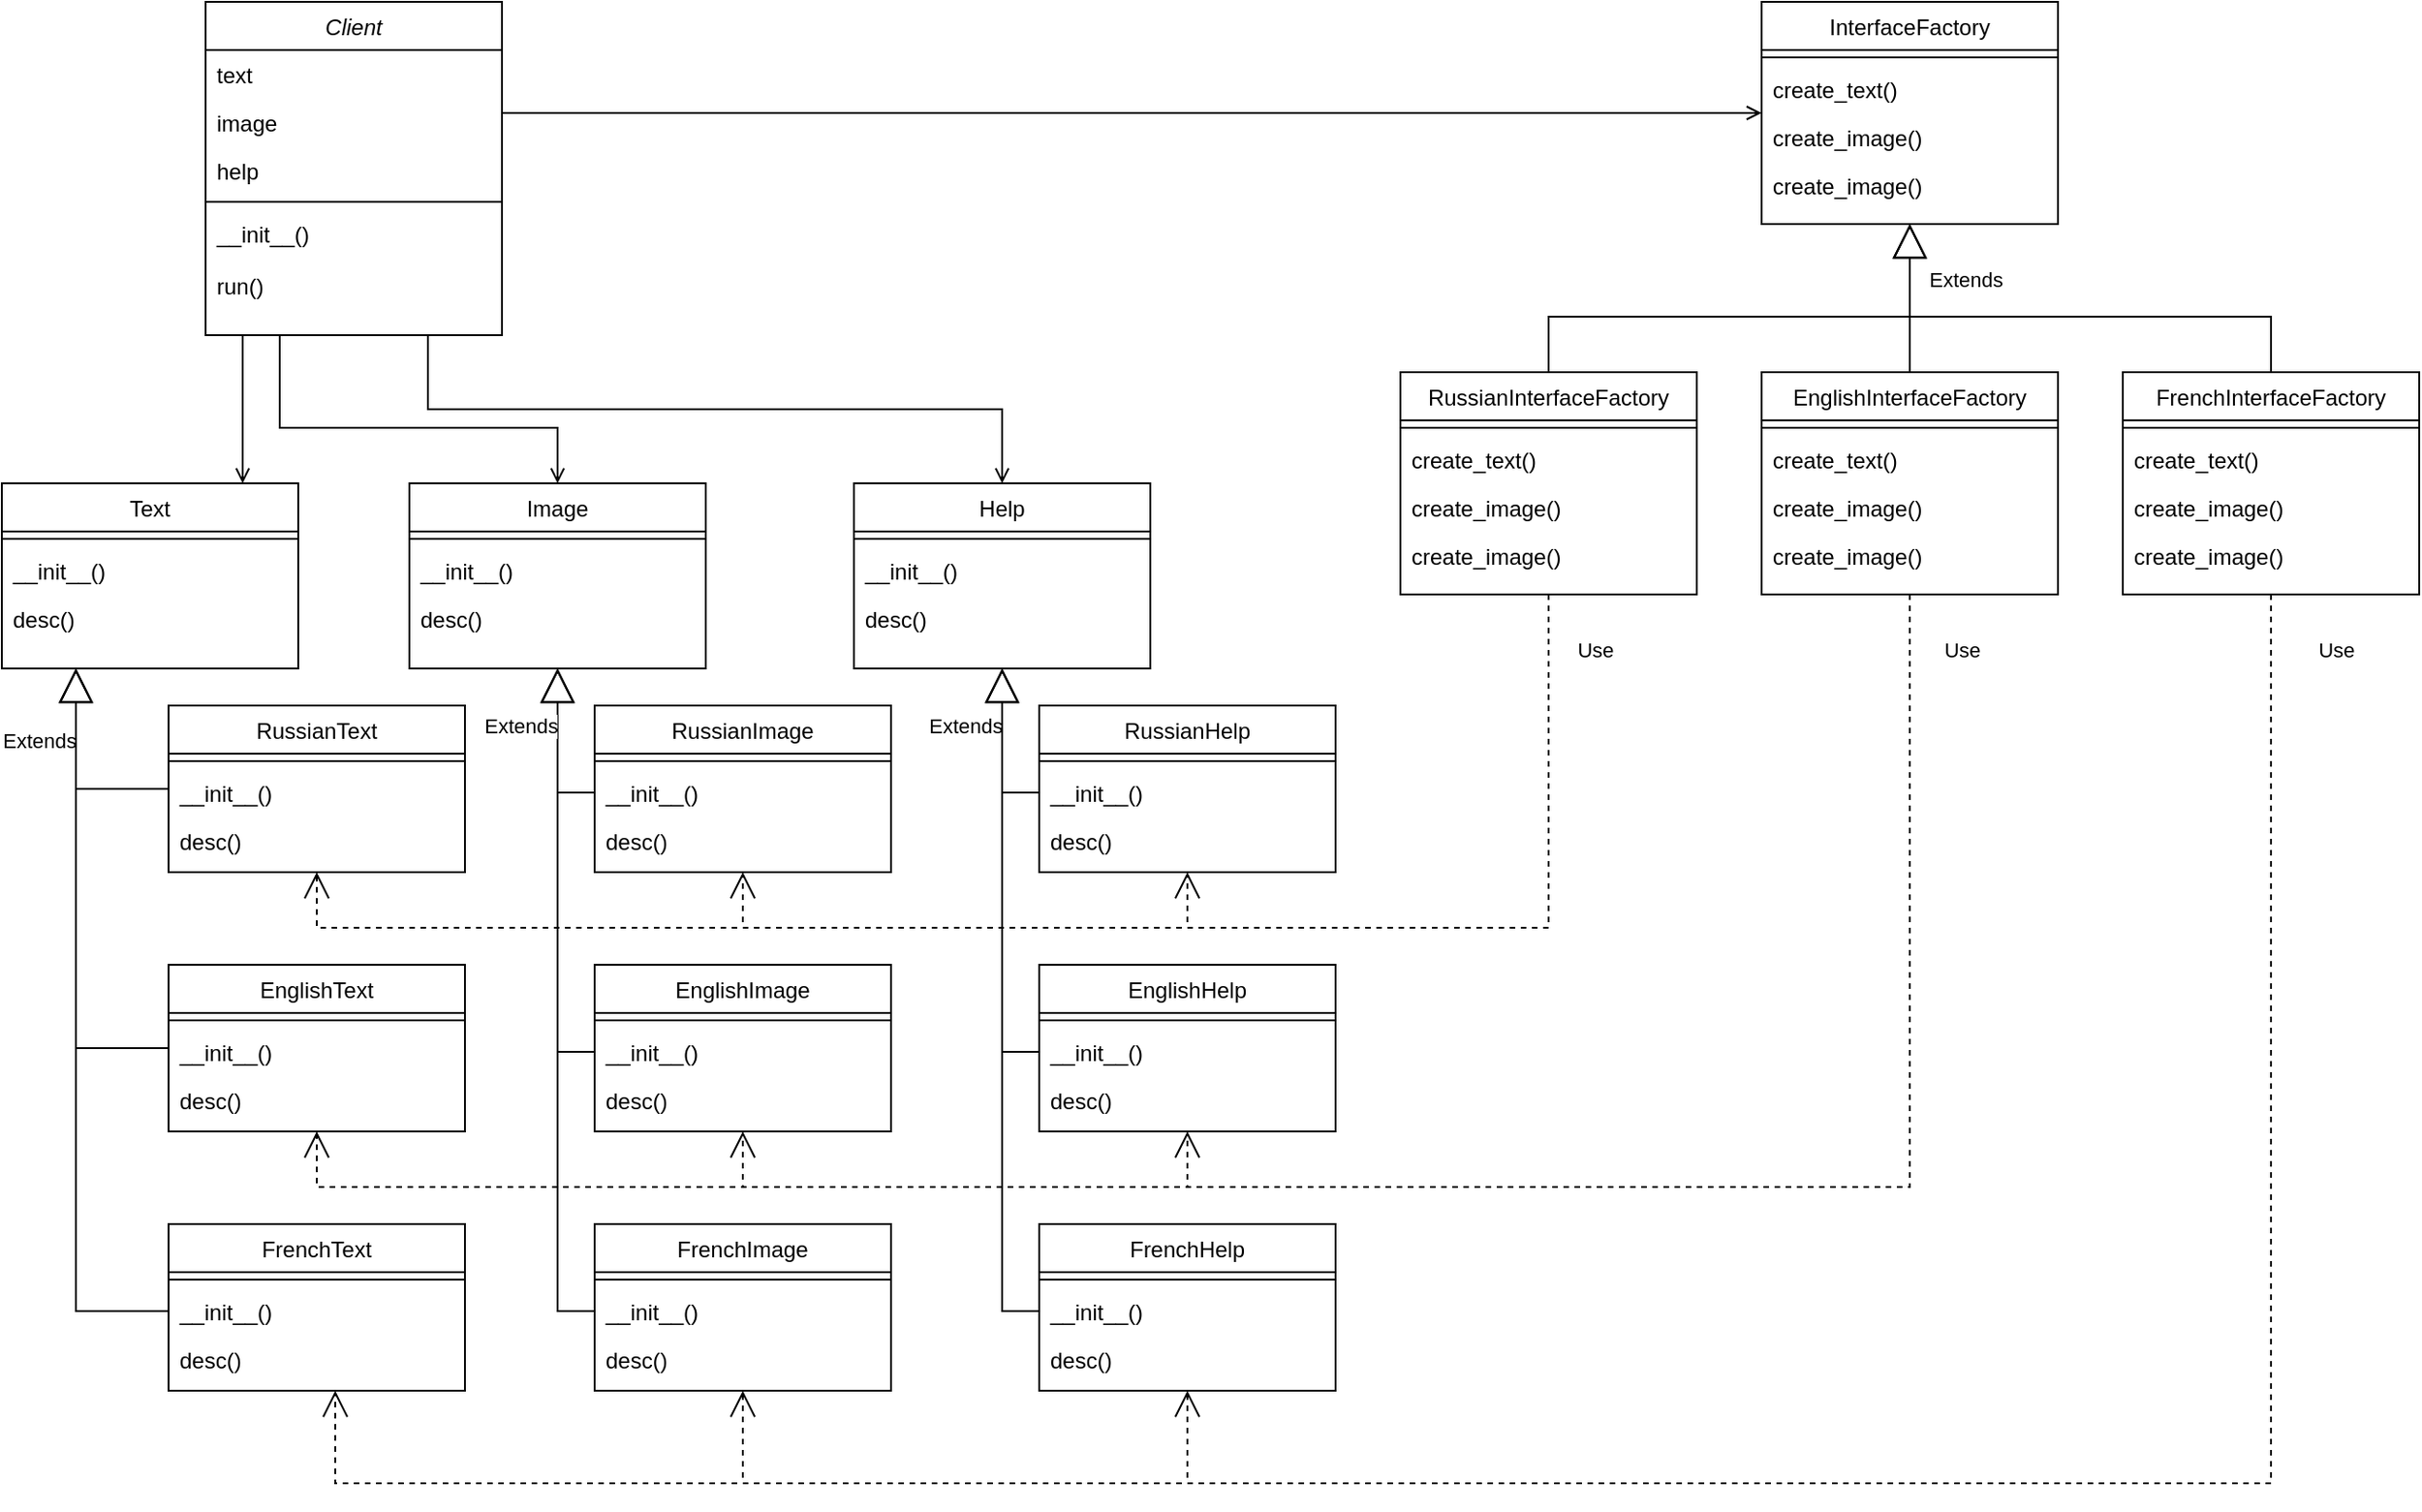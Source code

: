 <mxfile version="21.7.4" type="device">
  <diagram id="C5RBs43oDa-KdzZeNtuy" name="Page-1">
    <mxGraphModel dx="2796" dy="892" grid="1" gridSize="10" guides="1" tooltips="1" connect="1" arrows="1" fold="1" page="1" pageScale="1" pageWidth="827" pageHeight="1169" math="0" shadow="0">
      <root>
        <mxCell id="WIyWlLk6GJQsqaUBKTNV-0" />
        <mxCell id="WIyWlLk6GJQsqaUBKTNV-1" parent="WIyWlLk6GJQsqaUBKTNV-0" />
        <mxCell id="zkfFHV4jXpPFQw0GAbJ--0" value="Client" style="swimlane;fontStyle=2;align=center;verticalAlign=top;childLayout=stackLayout;horizontal=1;startSize=26;horizontalStack=0;resizeParent=1;resizeLast=0;collapsible=1;marginBottom=0;rounded=0;shadow=0;strokeWidth=1;" parent="WIyWlLk6GJQsqaUBKTNV-1" vertex="1">
          <mxGeometry x="10" y="10" width="160" height="180" as="geometry">
            <mxRectangle x="230" y="140" width="160" height="26" as="alternateBounds" />
          </mxGeometry>
        </mxCell>
        <mxCell id="zkfFHV4jXpPFQw0GAbJ--1" value="text" style="text;align=left;verticalAlign=top;spacingLeft=4;spacingRight=4;overflow=hidden;rotatable=0;points=[[0,0.5],[1,0.5]];portConstraint=eastwest;" parent="zkfFHV4jXpPFQw0GAbJ--0" vertex="1">
          <mxGeometry y="26" width="160" height="26" as="geometry" />
        </mxCell>
        <mxCell id="zkfFHV4jXpPFQw0GAbJ--2" value="image" style="text;align=left;verticalAlign=top;spacingLeft=4;spacingRight=4;overflow=hidden;rotatable=0;points=[[0,0.5],[1,0.5]];portConstraint=eastwest;rounded=0;shadow=0;html=0;" parent="zkfFHV4jXpPFQw0GAbJ--0" vertex="1">
          <mxGeometry y="52" width="160" height="26" as="geometry" />
        </mxCell>
        <mxCell id="zkfFHV4jXpPFQw0GAbJ--3" value="help" style="text;align=left;verticalAlign=top;spacingLeft=4;spacingRight=4;overflow=hidden;rotatable=0;points=[[0,0.5],[1,0.5]];portConstraint=eastwest;rounded=0;shadow=0;html=0;" parent="zkfFHV4jXpPFQw0GAbJ--0" vertex="1">
          <mxGeometry y="78" width="160" height="26" as="geometry" />
        </mxCell>
        <mxCell id="zkfFHV4jXpPFQw0GAbJ--4" value="" style="line;html=1;strokeWidth=1;align=left;verticalAlign=middle;spacingTop=-1;spacingLeft=3;spacingRight=3;rotatable=0;labelPosition=right;points=[];portConstraint=eastwest;" parent="zkfFHV4jXpPFQw0GAbJ--0" vertex="1">
          <mxGeometry y="104" width="160" height="8" as="geometry" />
        </mxCell>
        <mxCell id="zkfFHV4jXpPFQw0GAbJ--5" value="__init__()" style="text;align=left;verticalAlign=top;spacingLeft=4;spacingRight=4;overflow=hidden;rotatable=0;points=[[0,0.5],[1,0.5]];portConstraint=eastwest;" parent="zkfFHV4jXpPFQw0GAbJ--0" vertex="1">
          <mxGeometry y="112" width="160" height="28" as="geometry" />
        </mxCell>
        <mxCell id="ZSttweOzec_mwCW9A6L9-3" value="run()" style="text;align=left;verticalAlign=top;spacingLeft=4;spacingRight=4;overflow=hidden;rotatable=0;points=[[0,0.5],[1,0.5]];portConstraint=eastwest;" vertex="1" parent="zkfFHV4jXpPFQw0GAbJ--0">
          <mxGeometry y="140" width="160" height="28" as="geometry" />
        </mxCell>
        <mxCell id="zkfFHV4jXpPFQw0GAbJ--6" value="Text" style="swimlane;fontStyle=0;align=center;verticalAlign=top;childLayout=stackLayout;horizontal=1;startSize=26;horizontalStack=0;resizeParent=1;resizeLast=0;collapsible=1;marginBottom=0;rounded=0;shadow=0;strokeWidth=1;" parent="WIyWlLk6GJQsqaUBKTNV-1" vertex="1">
          <mxGeometry x="-100" y="270" width="160" height="100" as="geometry">
            <mxRectangle x="130" y="380" width="160" height="26" as="alternateBounds" />
          </mxGeometry>
        </mxCell>
        <mxCell id="zkfFHV4jXpPFQw0GAbJ--9" value="" style="line;html=1;strokeWidth=1;align=left;verticalAlign=middle;spacingTop=-1;spacingLeft=3;spacingRight=3;rotatable=0;labelPosition=right;points=[];portConstraint=eastwest;" parent="zkfFHV4jXpPFQw0GAbJ--6" vertex="1">
          <mxGeometry y="26" width="160" height="8" as="geometry" />
        </mxCell>
        <mxCell id="zkfFHV4jXpPFQw0GAbJ--11" value="__init__()" style="text;align=left;verticalAlign=top;spacingLeft=4;spacingRight=4;overflow=hidden;rotatable=0;points=[[0,0.5],[1,0.5]];portConstraint=eastwest;" parent="zkfFHV4jXpPFQw0GAbJ--6" vertex="1">
          <mxGeometry y="34" width="160" height="26" as="geometry" />
        </mxCell>
        <mxCell id="ZSttweOzec_mwCW9A6L9-26" value="desc()" style="text;align=left;verticalAlign=top;spacingLeft=4;spacingRight=4;overflow=hidden;rotatable=0;points=[[0,0.5],[1,0.5]];portConstraint=eastwest;" vertex="1" parent="zkfFHV4jXpPFQw0GAbJ--6">
          <mxGeometry y="60" width="160" height="26" as="geometry" />
        </mxCell>
        <mxCell id="zkfFHV4jXpPFQw0GAbJ--17" value="InterfaceFactory" style="swimlane;fontStyle=0;align=center;verticalAlign=top;childLayout=stackLayout;horizontal=1;startSize=26;horizontalStack=0;resizeParent=1;resizeLast=0;collapsible=1;marginBottom=0;rounded=0;shadow=0;strokeWidth=1;" parent="WIyWlLk6GJQsqaUBKTNV-1" vertex="1">
          <mxGeometry x="850" y="10" width="160" height="120" as="geometry">
            <mxRectangle x="550" y="140" width="160" height="26" as="alternateBounds" />
          </mxGeometry>
        </mxCell>
        <mxCell id="zkfFHV4jXpPFQw0GAbJ--23" value="" style="line;html=1;strokeWidth=1;align=left;verticalAlign=middle;spacingTop=-1;spacingLeft=3;spacingRight=3;rotatable=0;labelPosition=right;points=[];portConstraint=eastwest;" parent="zkfFHV4jXpPFQw0GAbJ--17" vertex="1">
          <mxGeometry y="26" width="160" height="8" as="geometry" />
        </mxCell>
        <mxCell id="zkfFHV4jXpPFQw0GAbJ--24" value="create_text()" style="text;align=left;verticalAlign=top;spacingLeft=4;spacingRight=4;overflow=hidden;rotatable=0;points=[[0,0.5],[1,0.5]];portConstraint=eastwest;" parent="zkfFHV4jXpPFQw0GAbJ--17" vertex="1">
          <mxGeometry y="34" width="160" height="26" as="geometry" />
        </mxCell>
        <mxCell id="zkfFHV4jXpPFQw0GAbJ--25" value="create_image()" style="text;align=left;verticalAlign=top;spacingLeft=4;spacingRight=4;overflow=hidden;rotatable=0;points=[[0,0.5],[1,0.5]];portConstraint=eastwest;" parent="zkfFHV4jXpPFQw0GAbJ--17" vertex="1">
          <mxGeometry y="60" width="160" height="26" as="geometry" />
        </mxCell>
        <mxCell id="ZSttweOzec_mwCW9A6L9-4" value="create_image()" style="text;align=left;verticalAlign=top;spacingLeft=4;spacingRight=4;overflow=hidden;rotatable=0;points=[[0,0.5],[1,0.5]];portConstraint=eastwest;" vertex="1" parent="zkfFHV4jXpPFQw0GAbJ--17">
          <mxGeometry y="86" width="160" height="26" as="geometry" />
        </mxCell>
        <mxCell id="zkfFHV4jXpPFQw0GAbJ--26" value="" style="endArrow=open;shadow=0;strokeWidth=1;rounded=0;endFill=1;edgeStyle=elbowEdgeStyle;elbow=vertical;" parent="WIyWlLk6GJQsqaUBKTNV-1" source="zkfFHV4jXpPFQw0GAbJ--0" target="zkfFHV4jXpPFQw0GAbJ--17" edge="1">
          <mxGeometry x="0.5" y="41" relative="1" as="geometry">
            <mxPoint x="380" y="192" as="sourcePoint" />
            <mxPoint x="540" y="192" as="targetPoint" />
            <mxPoint x="-40" y="32" as="offset" />
          </mxGeometry>
        </mxCell>
        <mxCell id="ZSttweOzec_mwCW9A6L9-5" value="RussianInterfaceFactory" style="swimlane;fontStyle=0;align=center;verticalAlign=top;childLayout=stackLayout;horizontal=1;startSize=26;horizontalStack=0;resizeParent=1;resizeLast=0;collapsible=1;marginBottom=0;rounded=0;shadow=0;strokeWidth=1;" vertex="1" parent="WIyWlLk6GJQsqaUBKTNV-1">
          <mxGeometry x="655" y="210" width="160" height="120" as="geometry">
            <mxRectangle x="550" y="140" width="160" height="26" as="alternateBounds" />
          </mxGeometry>
        </mxCell>
        <mxCell id="ZSttweOzec_mwCW9A6L9-6" value="" style="line;html=1;strokeWidth=1;align=left;verticalAlign=middle;spacingTop=-1;spacingLeft=3;spacingRight=3;rotatable=0;labelPosition=right;points=[];portConstraint=eastwest;" vertex="1" parent="ZSttweOzec_mwCW9A6L9-5">
          <mxGeometry y="26" width="160" height="8" as="geometry" />
        </mxCell>
        <mxCell id="ZSttweOzec_mwCW9A6L9-7" value="create_text()" style="text;align=left;verticalAlign=top;spacingLeft=4;spacingRight=4;overflow=hidden;rotatable=0;points=[[0,0.5],[1,0.5]];portConstraint=eastwest;" vertex="1" parent="ZSttweOzec_mwCW9A6L9-5">
          <mxGeometry y="34" width="160" height="26" as="geometry" />
        </mxCell>
        <mxCell id="ZSttweOzec_mwCW9A6L9-8" value="create_image()" style="text;align=left;verticalAlign=top;spacingLeft=4;spacingRight=4;overflow=hidden;rotatable=0;points=[[0,0.5],[1,0.5]];portConstraint=eastwest;" vertex="1" parent="ZSttweOzec_mwCW9A6L9-5">
          <mxGeometry y="60" width="160" height="26" as="geometry" />
        </mxCell>
        <mxCell id="ZSttweOzec_mwCW9A6L9-9" value="create_image()" style="text;align=left;verticalAlign=top;spacingLeft=4;spacingRight=4;overflow=hidden;rotatable=0;points=[[0,0.5],[1,0.5]];portConstraint=eastwest;" vertex="1" parent="ZSttweOzec_mwCW9A6L9-5">
          <mxGeometry y="86" width="160" height="26" as="geometry" />
        </mxCell>
        <mxCell id="ZSttweOzec_mwCW9A6L9-10" value="EnglishInterfaceFactory" style="swimlane;fontStyle=0;align=center;verticalAlign=top;childLayout=stackLayout;horizontal=1;startSize=26;horizontalStack=0;resizeParent=1;resizeLast=0;collapsible=1;marginBottom=0;rounded=0;shadow=0;strokeWidth=1;" vertex="1" parent="WIyWlLk6GJQsqaUBKTNV-1">
          <mxGeometry x="850" y="210" width="160" height="120" as="geometry">
            <mxRectangle x="550" y="140" width="160" height="26" as="alternateBounds" />
          </mxGeometry>
        </mxCell>
        <mxCell id="ZSttweOzec_mwCW9A6L9-11" value="" style="line;html=1;strokeWidth=1;align=left;verticalAlign=middle;spacingTop=-1;spacingLeft=3;spacingRight=3;rotatable=0;labelPosition=right;points=[];portConstraint=eastwest;" vertex="1" parent="ZSttweOzec_mwCW9A6L9-10">
          <mxGeometry y="26" width="160" height="8" as="geometry" />
        </mxCell>
        <mxCell id="ZSttweOzec_mwCW9A6L9-12" value="create_text()" style="text;align=left;verticalAlign=top;spacingLeft=4;spacingRight=4;overflow=hidden;rotatable=0;points=[[0,0.5],[1,0.5]];portConstraint=eastwest;" vertex="1" parent="ZSttweOzec_mwCW9A6L9-10">
          <mxGeometry y="34" width="160" height="26" as="geometry" />
        </mxCell>
        <mxCell id="ZSttweOzec_mwCW9A6L9-13" value="create_image()" style="text;align=left;verticalAlign=top;spacingLeft=4;spacingRight=4;overflow=hidden;rotatable=0;points=[[0,0.5],[1,0.5]];portConstraint=eastwest;" vertex="1" parent="ZSttweOzec_mwCW9A6L9-10">
          <mxGeometry y="60" width="160" height="26" as="geometry" />
        </mxCell>
        <mxCell id="ZSttweOzec_mwCW9A6L9-14" value="create_image()" style="text;align=left;verticalAlign=top;spacingLeft=4;spacingRight=4;overflow=hidden;rotatable=0;points=[[0,0.5],[1,0.5]];portConstraint=eastwest;" vertex="1" parent="ZSttweOzec_mwCW9A6L9-10">
          <mxGeometry y="86" width="160" height="26" as="geometry" />
        </mxCell>
        <mxCell id="ZSttweOzec_mwCW9A6L9-15" value="FrenchInterfaceFactory" style="swimlane;fontStyle=0;align=center;verticalAlign=top;childLayout=stackLayout;horizontal=1;startSize=26;horizontalStack=0;resizeParent=1;resizeLast=0;collapsible=1;marginBottom=0;rounded=0;shadow=0;strokeWidth=1;" vertex="1" parent="WIyWlLk6GJQsqaUBKTNV-1">
          <mxGeometry x="1045" y="210" width="160" height="120" as="geometry">
            <mxRectangle x="550" y="140" width="160" height="26" as="alternateBounds" />
          </mxGeometry>
        </mxCell>
        <mxCell id="ZSttweOzec_mwCW9A6L9-16" value="" style="line;html=1;strokeWidth=1;align=left;verticalAlign=middle;spacingTop=-1;spacingLeft=3;spacingRight=3;rotatable=0;labelPosition=right;points=[];portConstraint=eastwest;" vertex="1" parent="ZSttweOzec_mwCW9A6L9-15">
          <mxGeometry y="26" width="160" height="8" as="geometry" />
        </mxCell>
        <mxCell id="ZSttweOzec_mwCW9A6L9-17" value="create_text()" style="text;align=left;verticalAlign=top;spacingLeft=4;spacingRight=4;overflow=hidden;rotatable=0;points=[[0,0.5],[1,0.5]];portConstraint=eastwest;" vertex="1" parent="ZSttweOzec_mwCW9A6L9-15">
          <mxGeometry y="34" width="160" height="26" as="geometry" />
        </mxCell>
        <mxCell id="ZSttweOzec_mwCW9A6L9-18" value="create_image()" style="text;align=left;verticalAlign=top;spacingLeft=4;spacingRight=4;overflow=hidden;rotatable=0;points=[[0,0.5],[1,0.5]];portConstraint=eastwest;" vertex="1" parent="ZSttweOzec_mwCW9A6L9-15">
          <mxGeometry y="60" width="160" height="26" as="geometry" />
        </mxCell>
        <mxCell id="ZSttweOzec_mwCW9A6L9-19" value="create_image()" style="text;align=left;verticalAlign=top;spacingLeft=4;spacingRight=4;overflow=hidden;rotatable=0;points=[[0,0.5],[1,0.5]];portConstraint=eastwest;" vertex="1" parent="ZSttweOzec_mwCW9A6L9-15">
          <mxGeometry y="86" width="160" height="26" as="geometry" />
        </mxCell>
        <mxCell id="ZSttweOzec_mwCW9A6L9-23" value="" style="endArrow=block;endSize=16;endFill=0;html=1;rounded=0;entryX=0.5;entryY=1;entryDx=0;entryDy=0;exitX=0.5;exitY=0;exitDx=0;exitDy=0;" edge="1" parent="WIyWlLk6GJQsqaUBKTNV-1" source="ZSttweOzec_mwCW9A6L9-5" target="zkfFHV4jXpPFQw0GAbJ--17">
          <mxGeometry width="160" relative="1" as="geometry">
            <mxPoint x="350" y="170" as="sourcePoint" />
            <mxPoint x="510" y="170" as="targetPoint" />
            <Array as="points">
              <mxPoint x="735" y="180" />
              <mxPoint x="930" y="180" />
            </Array>
          </mxGeometry>
        </mxCell>
        <mxCell id="ZSttweOzec_mwCW9A6L9-24" value="Extends" style="endArrow=block;endSize=16;endFill=0;html=1;rounded=0;exitX=0.5;exitY=0;exitDx=0;exitDy=0;entryX=0.5;entryY=1;entryDx=0;entryDy=0;" edge="1" parent="WIyWlLk6GJQsqaUBKTNV-1" source="ZSttweOzec_mwCW9A6L9-10" target="zkfFHV4jXpPFQw0GAbJ--17">
          <mxGeometry x="0.25" y="-30" width="160" relative="1" as="geometry">
            <mxPoint x="560" y="220" as="sourcePoint" />
            <mxPoint x="670" y="160" as="targetPoint" />
            <mxPoint as="offset" />
          </mxGeometry>
        </mxCell>
        <mxCell id="ZSttweOzec_mwCW9A6L9-25" value="" style="endArrow=block;endSize=16;endFill=0;html=1;rounded=0;exitX=0.5;exitY=0;exitDx=0;exitDy=0;entryX=0.5;entryY=1;entryDx=0;entryDy=0;" edge="1" parent="WIyWlLk6GJQsqaUBKTNV-1" source="ZSttweOzec_mwCW9A6L9-15" target="zkfFHV4jXpPFQw0GAbJ--17">
          <mxGeometry width="160" relative="1" as="geometry">
            <mxPoint x="570" y="230" as="sourcePoint" />
            <mxPoint x="700" y="130" as="targetPoint" />
            <Array as="points">
              <mxPoint x="1125" y="180" />
              <mxPoint x="930" y="180" />
            </Array>
          </mxGeometry>
        </mxCell>
        <mxCell id="ZSttweOzec_mwCW9A6L9-27" value="" style="endArrow=open;shadow=0;strokeWidth=1;rounded=0;endFill=1;edgeStyle=elbowEdgeStyle;elbow=vertical;" edge="1" parent="WIyWlLk6GJQsqaUBKTNV-1" target="zkfFHV4jXpPFQw0GAbJ--6">
          <mxGeometry x="0.5" y="41" relative="1" as="geometry">
            <mxPoint x="30" y="190" as="sourcePoint" />
            <mxPoint x="510" y="300.17" as="targetPoint" />
            <mxPoint x="-40" y="32" as="offset" />
            <Array as="points">
              <mxPoint x="30" y="320" />
            </Array>
          </mxGeometry>
        </mxCell>
        <mxCell id="ZSttweOzec_mwCW9A6L9-28" value="RussianText" style="swimlane;fontStyle=0;align=center;verticalAlign=top;childLayout=stackLayout;horizontal=1;startSize=26;horizontalStack=0;resizeParent=1;resizeLast=0;collapsible=1;marginBottom=0;rounded=0;shadow=0;strokeWidth=1;" vertex="1" parent="WIyWlLk6GJQsqaUBKTNV-1">
          <mxGeometry x="-10" y="390" width="160" height="90" as="geometry">
            <mxRectangle x="130" y="380" width="160" height="26" as="alternateBounds" />
          </mxGeometry>
        </mxCell>
        <mxCell id="ZSttweOzec_mwCW9A6L9-29" value="" style="line;html=1;strokeWidth=1;align=left;verticalAlign=middle;spacingTop=-1;spacingLeft=3;spacingRight=3;rotatable=0;labelPosition=right;points=[];portConstraint=eastwest;" vertex="1" parent="ZSttweOzec_mwCW9A6L9-28">
          <mxGeometry y="26" width="160" height="8" as="geometry" />
        </mxCell>
        <mxCell id="ZSttweOzec_mwCW9A6L9-30" value="__init__()" style="text;align=left;verticalAlign=top;spacingLeft=4;spacingRight=4;overflow=hidden;rotatable=0;points=[[0,0.5],[1,0.5]];portConstraint=eastwest;" vertex="1" parent="ZSttweOzec_mwCW9A6L9-28">
          <mxGeometry y="34" width="160" height="26" as="geometry" />
        </mxCell>
        <mxCell id="ZSttweOzec_mwCW9A6L9-31" value="desc()" style="text;align=left;verticalAlign=top;spacingLeft=4;spacingRight=4;overflow=hidden;rotatable=0;points=[[0,0.5],[1,0.5]];portConstraint=eastwest;" vertex="1" parent="ZSttweOzec_mwCW9A6L9-28">
          <mxGeometry y="60" width="160" height="26" as="geometry" />
        </mxCell>
        <mxCell id="ZSttweOzec_mwCW9A6L9-32" value="Extends" style="endArrow=block;endSize=16;endFill=0;html=1;rounded=0;entryX=0.25;entryY=1;entryDx=0;entryDy=0;" edge="1" parent="WIyWlLk6GJQsqaUBKTNV-1" source="ZSttweOzec_mwCW9A6L9-28" target="zkfFHV4jXpPFQw0GAbJ--6">
          <mxGeometry x="0.334" y="20" width="160" relative="1" as="geometry">
            <mxPoint x="40" y="430" as="sourcePoint" />
            <mxPoint x="-60" y="400" as="targetPoint" />
            <Array as="points">
              <mxPoint x="-60" y="435" />
            </Array>
            <mxPoint as="offset" />
          </mxGeometry>
        </mxCell>
        <mxCell id="ZSttweOzec_mwCW9A6L9-33" value="RussianImage" style="swimlane;fontStyle=0;align=center;verticalAlign=top;childLayout=stackLayout;horizontal=1;startSize=26;horizontalStack=0;resizeParent=1;resizeLast=0;collapsible=1;marginBottom=0;rounded=0;shadow=0;strokeWidth=1;" vertex="1" parent="WIyWlLk6GJQsqaUBKTNV-1">
          <mxGeometry x="220" y="390" width="160" height="90" as="geometry">
            <mxRectangle x="130" y="380" width="160" height="26" as="alternateBounds" />
          </mxGeometry>
        </mxCell>
        <mxCell id="ZSttweOzec_mwCW9A6L9-34" value="" style="line;html=1;strokeWidth=1;align=left;verticalAlign=middle;spacingTop=-1;spacingLeft=3;spacingRight=3;rotatable=0;labelPosition=right;points=[];portConstraint=eastwest;" vertex="1" parent="ZSttweOzec_mwCW9A6L9-33">
          <mxGeometry y="26" width="160" height="8" as="geometry" />
        </mxCell>
        <mxCell id="ZSttweOzec_mwCW9A6L9-35" value="__init__()" style="text;align=left;verticalAlign=top;spacingLeft=4;spacingRight=4;overflow=hidden;rotatable=0;points=[[0,0.5],[1,0.5]];portConstraint=eastwest;" vertex="1" parent="ZSttweOzec_mwCW9A6L9-33">
          <mxGeometry y="34" width="160" height="26" as="geometry" />
        </mxCell>
        <mxCell id="ZSttweOzec_mwCW9A6L9-36" value="desc()" style="text;align=left;verticalAlign=top;spacingLeft=4;spacingRight=4;overflow=hidden;rotatable=0;points=[[0,0.5],[1,0.5]];portConstraint=eastwest;" vertex="1" parent="ZSttweOzec_mwCW9A6L9-33">
          <mxGeometry y="60" width="160" height="26" as="geometry" />
        </mxCell>
        <mxCell id="ZSttweOzec_mwCW9A6L9-37" value="RussianHelp" style="swimlane;fontStyle=0;align=center;verticalAlign=top;childLayout=stackLayout;horizontal=1;startSize=26;horizontalStack=0;resizeParent=1;resizeLast=0;collapsible=1;marginBottom=0;rounded=0;shadow=0;strokeWidth=1;" vertex="1" parent="WIyWlLk6GJQsqaUBKTNV-1">
          <mxGeometry x="460" y="390" width="160" height="90" as="geometry">
            <mxRectangle x="130" y="380" width="160" height="26" as="alternateBounds" />
          </mxGeometry>
        </mxCell>
        <mxCell id="ZSttweOzec_mwCW9A6L9-38" value="" style="line;html=1;strokeWidth=1;align=left;verticalAlign=middle;spacingTop=-1;spacingLeft=3;spacingRight=3;rotatable=0;labelPosition=right;points=[];portConstraint=eastwest;" vertex="1" parent="ZSttweOzec_mwCW9A6L9-37">
          <mxGeometry y="26" width="160" height="8" as="geometry" />
        </mxCell>
        <mxCell id="ZSttweOzec_mwCW9A6L9-39" value="__init__()" style="text;align=left;verticalAlign=top;spacingLeft=4;spacingRight=4;overflow=hidden;rotatable=0;points=[[0,0.5],[1,0.5]];portConstraint=eastwest;" vertex="1" parent="ZSttweOzec_mwCW9A6L9-37">
          <mxGeometry y="34" width="160" height="26" as="geometry" />
        </mxCell>
        <mxCell id="ZSttweOzec_mwCW9A6L9-40" value="desc()" style="text;align=left;verticalAlign=top;spacingLeft=4;spacingRight=4;overflow=hidden;rotatable=0;points=[[0,0.5],[1,0.5]];portConstraint=eastwest;" vertex="1" parent="ZSttweOzec_mwCW9A6L9-37">
          <mxGeometry y="60" width="160" height="26" as="geometry" />
        </mxCell>
        <mxCell id="ZSttweOzec_mwCW9A6L9-41" value="Image" style="swimlane;fontStyle=0;align=center;verticalAlign=top;childLayout=stackLayout;horizontal=1;startSize=26;horizontalStack=0;resizeParent=1;resizeLast=0;collapsible=1;marginBottom=0;rounded=0;shadow=0;strokeWidth=1;" vertex="1" parent="WIyWlLk6GJQsqaUBKTNV-1">
          <mxGeometry x="120" y="270" width="160" height="100" as="geometry">
            <mxRectangle x="130" y="380" width="160" height="26" as="alternateBounds" />
          </mxGeometry>
        </mxCell>
        <mxCell id="ZSttweOzec_mwCW9A6L9-42" value="" style="line;html=1;strokeWidth=1;align=left;verticalAlign=middle;spacingTop=-1;spacingLeft=3;spacingRight=3;rotatable=0;labelPosition=right;points=[];portConstraint=eastwest;" vertex="1" parent="ZSttweOzec_mwCW9A6L9-41">
          <mxGeometry y="26" width="160" height="8" as="geometry" />
        </mxCell>
        <mxCell id="ZSttweOzec_mwCW9A6L9-43" value="__init__()" style="text;align=left;verticalAlign=top;spacingLeft=4;spacingRight=4;overflow=hidden;rotatable=0;points=[[0,0.5],[1,0.5]];portConstraint=eastwest;" vertex="1" parent="ZSttweOzec_mwCW9A6L9-41">
          <mxGeometry y="34" width="160" height="26" as="geometry" />
        </mxCell>
        <mxCell id="ZSttweOzec_mwCW9A6L9-44" value="desc()" style="text;align=left;verticalAlign=top;spacingLeft=4;spacingRight=4;overflow=hidden;rotatable=0;points=[[0,0.5],[1,0.5]];portConstraint=eastwest;" vertex="1" parent="ZSttweOzec_mwCW9A6L9-41">
          <mxGeometry y="60" width="160" height="26" as="geometry" />
        </mxCell>
        <mxCell id="ZSttweOzec_mwCW9A6L9-45" value="Help" style="swimlane;fontStyle=0;align=center;verticalAlign=top;childLayout=stackLayout;horizontal=1;startSize=26;horizontalStack=0;resizeParent=1;resizeLast=0;collapsible=1;marginBottom=0;rounded=0;shadow=0;strokeWidth=1;" vertex="1" parent="WIyWlLk6GJQsqaUBKTNV-1">
          <mxGeometry x="360" y="270" width="160" height="100" as="geometry">
            <mxRectangle x="130" y="380" width="160" height="26" as="alternateBounds" />
          </mxGeometry>
        </mxCell>
        <mxCell id="ZSttweOzec_mwCW9A6L9-46" value="" style="line;html=1;strokeWidth=1;align=left;verticalAlign=middle;spacingTop=-1;spacingLeft=3;spacingRight=3;rotatable=0;labelPosition=right;points=[];portConstraint=eastwest;" vertex="1" parent="ZSttweOzec_mwCW9A6L9-45">
          <mxGeometry y="26" width="160" height="8" as="geometry" />
        </mxCell>
        <mxCell id="ZSttweOzec_mwCW9A6L9-47" value="__init__()" style="text;align=left;verticalAlign=top;spacingLeft=4;spacingRight=4;overflow=hidden;rotatable=0;points=[[0,0.5],[1,0.5]];portConstraint=eastwest;" vertex="1" parent="ZSttweOzec_mwCW9A6L9-45">
          <mxGeometry y="34" width="160" height="26" as="geometry" />
        </mxCell>
        <mxCell id="ZSttweOzec_mwCW9A6L9-48" value="desc()" style="text;align=left;verticalAlign=top;spacingLeft=4;spacingRight=4;overflow=hidden;rotatable=0;points=[[0,0.5],[1,0.5]];portConstraint=eastwest;" vertex="1" parent="ZSttweOzec_mwCW9A6L9-45">
          <mxGeometry y="60" width="160" height="26" as="geometry" />
        </mxCell>
        <mxCell id="ZSttweOzec_mwCW9A6L9-49" value="EnglishText" style="swimlane;fontStyle=0;align=center;verticalAlign=top;childLayout=stackLayout;horizontal=1;startSize=26;horizontalStack=0;resizeParent=1;resizeLast=0;collapsible=1;marginBottom=0;rounded=0;shadow=0;strokeWidth=1;" vertex="1" parent="WIyWlLk6GJQsqaUBKTNV-1">
          <mxGeometry x="-10" y="530" width="160" height="90" as="geometry">
            <mxRectangle x="130" y="380" width="160" height="26" as="alternateBounds" />
          </mxGeometry>
        </mxCell>
        <mxCell id="ZSttweOzec_mwCW9A6L9-50" value="" style="line;html=1;strokeWidth=1;align=left;verticalAlign=middle;spacingTop=-1;spacingLeft=3;spacingRight=3;rotatable=0;labelPosition=right;points=[];portConstraint=eastwest;" vertex="1" parent="ZSttweOzec_mwCW9A6L9-49">
          <mxGeometry y="26" width="160" height="8" as="geometry" />
        </mxCell>
        <mxCell id="ZSttweOzec_mwCW9A6L9-51" value="__init__()" style="text;align=left;verticalAlign=top;spacingLeft=4;spacingRight=4;overflow=hidden;rotatable=0;points=[[0,0.5],[1,0.5]];portConstraint=eastwest;" vertex="1" parent="ZSttweOzec_mwCW9A6L9-49">
          <mxGeometry y="34" width="160" height="26" as="geometry" />
        </mxCell>
        <mxCell id="ZSttweOzec_mwCW9A6L9-52" value="desc()" style="text;align=left;verticalAlign=top;spacingLeft=4;spacingRight=4;overflow=hidden;rotatable=0;points=[[0,0.5],[1,0.5]];portConstraint=eastwest;" vertex="1" parent="ZSttweOzec_mwCW9A6L9-49">
          <mxGeometry y="60" width="160" height="26" as="geometry" />
        </mxCell>
        <mxCell id="ZSttweOzec_mwCW9A6L9-53" value="EnglishImage" style="swimlane;fontStyle=0;align=center;verticalAlign=top;childLayout=stackLayout;horizontal=1;startSize=26;horizontalStack=0;resizeParent=1;resizeLast=0;collapsible=1;marginBottom=0;rounded=0;shadow=0;strokeWidth=1;" vertex="1" parent="WIyWlLk6GJQsqaUBKTNV-1">
          <mxGeometry x="220" y="530" width="160" height="90" as="geometry">
            <mxRectangle x="130" y="380" width="160" height="26" as="alternateBounds" />
          </mxGeometry>
        </mxCell>
        <mxCell id="ZSttweOzec_mwCW9A6L9-54" value="" style="line;html=1;strokeWidth=1;align=left;verticalAlign=middle;spacingTop=-1;spacingLeft=3;spacingRight=3;rotatable=0;labelPosition=right;points=[];portConstraint=eastwest;" vertex="1" parent="ZSttweOzec_mwCW9A6L9-53">
          <mxGeometry y="26" width="160" height="8" as="geometry" />
        </mxCell>
        <mxCell id="ZSttweOzec_mwCW9A6L9-55" value="__init__()" style="text;align=left;verticalAlign=top;spacingLeft=4;spacingRight=4;overflow=hidden;rotatable=0;points=[[0,0.5],[1,0.5]];portConstraint=eastwest;" vertex="1" parent="ZSttweOzec_mwCW9A6L9-53">
          <mxGeometry y="34" width="160" height="26" as="geometry" />
        </mxCell>
        <mxCell id="ZSttweOzec_mwCW9A6L9-56" value="desc()" style="text;align=left;verticalAlign=top;spacingLeft=4;spacingRight=4;overflow=hidden;rotatable=0;points=[[0,0.5],[1,0.5]];portConstraint=eastwest;" vertex="1" parent="ZSttweOzec_mwCW9A6L9-53">
          <mxGeometry y="60" width="160" height="26" as="geometry" />
        </mxCell>
        <mxCell id="ZSttweOzec_mwCW9A6L9-57" value="EnglishHelp" style="swimlane;fontStyle=0;align=center;verticalAlign=top;childLayout=stackLayout;horizontal=1;startSize=26;horizontalStack=0;resizeParent=1;resizeLast=0;collapsible=1;marginBottom=0;rounded=0;shadow=0;strokeWidth=1;" vertex="1" parent="WIyWlLk6GJQsqaUBKTNV-1">
          <mxGeometry x="460" y="530" width="160" height="90" as="geometry">
            <mxRectangle x="130" y="380" width="160" height="26" as="alternateBounds" />
          </mxGeometry>
        </mxCell>
        <mxCell id="ZSttweOzec_mwCW9A6L9-58" value="" style="line;html=1;strokeWidth=1;align=left;verticalAlign=middle;spacingTop=-1;spacingLeft=3;spacingRight=3;rotatable=0;labelPosition=right;points=[];portConstraint=eastwest;" vertex="1" parent="ZSttweOzec_mwCW9A6L9-57">
          <mxGeometry y="26" width="160" height="8" as="geometry" />
        </mxCell>
        <mxCell id="ZSttweOzec_mwCW9A6L9-59" value="__init__()" style="text;align=left;verticalAlign=top;spacingLeft=4;spacingRight=4;overflow=hidden;rotatable=0;points=[[0,0.5],[1,0.5]];portConstraint=eastwest;" vertex="1" parent="ZSttweOzec_mwCW9A6L9-57">
          <mxGeometry y="34" width="160" height="26" as="geometry" />
        </mxCell>
        <mxCell id="ZSttweOzec_mwCW9A6L9-60" value="desc()" style="text;align=left;verticalAlign=top;spacingLeft=4;spacingRight=4;overflow=hidden;rotatable=0;points=[[0,0.5],[1,0.5]];portConstraint=eastwest;" vertex="1" parent="ZSttweOzec_mwCW9A6L9-57">
          <mxGeometry y="60" width="160" height="26" as="geometry" />
        </mxCell>
        <mxCell id="ZSttweOzec_mwCW9A6L9-61" value="FrenchText" style="swimlane;fontStyle=0;align=center;verticalAlign=top;childLayout=stackLayout;horizontal=1;startSize=26;horizontalStack=0;resizeParent=1;resizeLast=0;collapsible=1;marginBottom=0;rounded=0;shadow=0;strokeWidth=1;" vertex="1" parent="WIyWlLk6GJQsqaUBKTNV-1">
          <mxGeometry x="-10" y="670" width="160" height="90" as="geometry">
            <mxRectangle x="130" y="380" width="160" height="26" as="alternateBounds" />
          </mxGeometry>
        </mxCell>
        <mxCell id="ZSttweOzec_mwCW9A6L9-62" value="" style="line;html=1;strokeWidth=1;align=left;verticalAlign=middle;spacingTop=-1;spacingLeft=3;spacingRight=3;rotatable=0;labelPosition=right;points=[];portConstraint=eastwest;" vertex="1" parent="ZSttweOzec_mwCW9A6L9-61">
          <mxGeometry y="26" width="160" height="8" as="geometry" />
        </mxCell>
        <mxCell id="ZSttweOzec_mwCW9A6L9-63" value="__init__()" style="text;align=left;verticalAlign=top;spacingLeft=4;spacingRight=4;overflow=hidden;rotatable=0;points=[[0,0.5],[1,0.5]];portConstraint=eastwest;" vertex="1" parent="ZSttweOzec_mwCW9A6L9-61">
          <mxGeometry y="34" width="160" height="26" as="geometry" />
        </mxCell>
        <mxCell id="ZSttweOzec_mwCW9A6L9-64" value="desc()" style="text;align=left;verticalAlign=top;spacingLeft=4;spacingRight=4;overflow=hidden;rotatable=0;points=[[0,0.5],[1,0.5]];portConstraint=eastwest;" vertex="1" parent="ZSttweOzec_mwCW9A6L9-61">
          <mxGeometry y="60" width="160" height="26" as="geometry" />
        </mxCell>
        <mxCell id="ZSttweOzec_mwCW9A6L9-65" value="FrenchImage" style="swimlane;fontStyle=0;align=center;verticalAlign=top;childLayout=stackLayout;horizontal=1;startSize=26;horizontalStack=0;resizeParent=1;resizeLast=0;collapsible=1;marginBottom=0;rounded=0;shadow=0;strokeWidth=1;" vertex="1" parent="WIyWlLk6GJQsqaUBKTNV-1">
          <mxGeometry x="220" y="670" width="160" height="90" as="geometry">
            <mxRectangle x="130" y="380" width="160" height="26" as="alternateBounds" />
          </mxGeometry>
        </mxCell>
        <mxCell id="ZSttweOzec_mwCW9A6L9-66" value="" style="line;html=1;strokeWidth=1;align=left;verticalAlign=middle;spacingTop=-1;spacingLeft=3;spacingRight=3;rotatable=0;labelPosition=right;points=[];portConstraint=eastwest;" vertex="1" parent="ZSttweOzec_mwCW9A6L9-65">
          <mxGeometry y="26" width="160" height="8" as="geometry" />
        </mxCell>
        <mxCell id="ZSttweOzec_mwCW9A6L9-67" value="__init__()" style="text;align=left;verticalAlign=top;spacingLeft=4;spacingRight=4;overflow=hidden;rotatable=0;points=[[0,0.5],[1,0.5]];portConstraint=eastwest;" vertex="1" parent="ZSttweOzec_mwCW9A6L9-65">
          <mxGeometry y="34" width="160" height="26" as="geometry" />
        </mxCell>
        <mxCell id="ZSttweOzec_mwCW9A6L9-68" value="desc()" style="text;align=left;verticalAlign=top;spacingLeft=4;spacingRight=4;overflow=hidden;rotatable=0;points=[[0,0.5],[1,0.5]];portConstraint=eastwest;" vertex="1" parent="ZSttweOzec_mwCW9A6L9-65">
          <mxGeometry y="60" width="160" height="26" as="geometry" />
        </mxCell>
        <mxCell id="ZSttweOzec_mwCW9A6L9-69" value="FrenchHelp" style="swimlane;fontStyle=0;align=center;verticalAlign=top;childLayout=stackLayout;horizontal=1;startSize=26;horizontalStack=0;resizeParent=1;resizeLast=0;collapsible=1;marginBottom=0;rounded=0;shadow=0;strokeWidth=1;" vertex="1" parent="WIyWlLk6GJQsqaUBKTNV-1">
          <mxGeometry x="460" y="670" width="160" height="90" as="geometry">
            <mxRectangle x="130" y="380" width="160" height="26" as="alternateBounds" />
          </mxGeometry>
        </mxCell>
        <mxCell id="ZSttweOzec_mwCW9A6L9-70" value="" style="line;html=1;strokeWidth=1;align=left;verticalAlign=middle;spacingTop=-1;spacingLeft=3;spacingRight=3;rotatable=0;labelPosition=right;points=[];portConstraint=eastwest;" vertex="1" parent="ZSttweOzec_mwCW9A6L9-69">
          <mxGeometry y="26" width="160" height="8" as="geometry" />
        </mxCell>
        <mxCell id="ZSttweOzec_mwCW9A6L9-71" value="__init__()" style="text;align=left;verticalAlign=top;spacingLeft=4;spacingRight=4;overflow=hidden;rotatable=0;points=[[0,0.5],[1,0.5]];portConstraint=eastwest;" vertex="1" parent="ZSttweOzec_mwCW9A6L9-69">
          <mxGeometry y="34" width="160" height="26" as="geometry" />
        </mxCell>
        <mxCell id="ZSttweOzec_mwCW9A6L9-72" value="desc()" style="text;align=left;verticalAlign=top;spacingLeft=4;spacingRight=4;overflow=hidden;rotatable=0;points=[[0,0.5],[1,0.5]];portConstraint=eastwest;" vertex="1" parent="ZSttweOzec_mwCW9A6L9-69">
          <mxGeometry y="60" width="160" height="26" as="geometry" />
        </mxCell>
        <mxCell id="ZSttweOzec_mwCW9A6L9-76" value="" style="endArrow=open;shadow=0;strokeWidth=1;rounded=0;endFill=1;edgeStyle=elbowEdgeStyle;elbow=vertical;exitX=0.25;exitY=1;exitDx=0;exitDy=0;" edge="1" parent="WIyWlLk6GJQsqaUBKTNV-1" source="zkfFHV4jXpPFQw0GAbJ--0" target="ZSttweOzec_mwCW9A6L9-41">
          <mxGeometry x="0.5" y="41" relative="1" as="geometry">
            <mxPoint x="130" y="200" as="sourcePoint" />
            <mxPoint x="120" y="240" as="targetPoint" />
            <mxPoint x="-40" y="32" as="offset" />
            <Array as="points">
              <mxPoint x="110" y="240" />
            </Array>
          </mxGeometry>
        </mxCell>
        <mxCell id="ZSttweOzec_mwCW9A6L9-77" value="" style="endArrow=open;shadow=0;strokeWidth=1;rounded=0;endFill=1;edgeStyle=elbowEdgeStyle;elbow=vertical;exitX=0.75;exitY=1;exitDx=0;exitDy=0;" edge="1" parent="WIyWlLk6GJQsqaUBKTNV-1" source="zkfFHV4jXpPFQw0GAbJ--0" target="ZSttweOzec_mwCW9A6L9-45">
          <mxGeometry x="0.5" y="41" relative="1" as="geometry">
            <mxPoint x="60" y="200" as="sourcePoint" />
            <mxPoint x="170" y="280" as="targetPoint" />
            <mxPoint x="-40" y="32" as="offset" />
            <Array as="points">
              <mxPoint x="290" y="230" />
            </Array>
          </mxGeometry>
        </mxCell>
        <mxCell id="ZSttweOzec_mwCW9A6L9-80" value="" style="endArrow=block;endSize=16;endFill=0;html=1;rounded=0;entryX=0.25;entryY=1;entryDx=0;entryDy=0;" edge="1" parent="WIyWlLk6GJQsqaUBKTNV-1" source="ZSttweOzec_mwCW9A6L9-49" target="zkfFHV4jXpPFQw0GAbJ--6">
          <mxGeometry x="0.25" y="36" width="160" relative="1" as="geometry">
            <mxPoint x="-20" y="576.5" as="sourcePoint" />
            <mxPoint x="-90" y="420" as="targetPoint" />
            <Array as="points">
              <mxPoint x="-60" y="575" />
            </Array>
            <mxPoint x="16" y="30" as="offset" />
          </mxGeometry>
        </mxCell>
        <mxCell id="ZSttweOzec_mwCW9A6L9-81" value="" style="endArrow=block;endSize=16;endFill=0;html=1;rounded=0;entryX=0.25;entryY=1;entryDx=0;entryDy=0;exitX=0;exitY=0.5;exitDx=0;exitDy=0;" edge="1" parent="WIyWlLk6GJQsqaUBKTNV-1" source="ZSttweOzec_mwCW9A6L9-63" target="zkfFHV4jXpPFQw0GAbJ--6">
          <mxGeometry x="0.25" y="36" width="160" relative="1" as="geometry">
            <mxPoint x="40" y="453" as="sourcePoint" />
            <mxPoint x="-40" y="390" as="targetPoint" />
            <Array as="points">
              <mxPoint x="-60" y="717" />
            </Array>
            <mxPoint x="16" y="30" as="offset" />
          </mxGeometry>
        </mxCell>
        <mxCell id="ZSttweOzec_mwCW9A6L9-82" value="" style="endArrow=block;endSize=16;endFill=0;html=1;rounded=0;entryX=0.5;entryY=1;entryDx=0;entryDy=0;exitX=0;exitY=0.5;exitDx=0;exitDy=0;" edge="1" parent="WIyWlLk6GJQsqaUBKTNV-1" source="ZSttweOzec_mwCW9A6L9-35" target="ZSttweOzec_mwCW9A6L9-41">
          <mxGeometry x="0.25" y="36" width="160" relative="1" as="geometry">
            <mxPoint x="50" y="463" as="sourcePoint" />
            <mxPoint x="-30" y="400" as="targetPoint" />
            <Array as="points">
              <mxPoint x="200" y="437" />
            </Array>
            <mxPoint x="16" y="30" as="offset" />
          </mxGeometry>
        </mxCell>
        <mxCell id="ZSttweOzec_mwCW9A6L9-83" value="" style="endArrow=block;endSize=16;endFill=0;html=1;rounded=0;entryX=0.5;entryY=1;entryDx=0;entryDy=0;exitX=0;exitY=0.5;exitDx=0;exitDy=0;" edge="1" parent="WIyWlLk6GJQsqaUBKTNV-1" source="ZSttweOzec_mwCW9A6L9-55" target="ZSttweOzec_mwCW9A6L9-41">
          <mxGeometry x="0.25" y="36" width="160" relative="1" as="geometry">
            <mxPoint x="60" y="473" as="sourcePoint" />
            <mxPoint x="-20" y="410" as="targetPoint" />
            <Array as="points">
              <mxPoint x="200" y="577" />
            </Array>
            <mxPoint x="16" y="30" as="offset" />
          </mxGeometry>
        </mxCell>
        <mxCell id="ZSttweOzec_mwCW9A6L9-84" value="Extends" style="endArrow=block;endSize=16;endFill=0;html=1;rounded=0;entryX=0.5;entryY=1;entryDx=0;entryDy=0;exitX=0;exitY=0.5;exitDx=0;exitDy=0;" edge="1" parent="WIyWlLk6GJQsqaUBKTNV-1" source="ZSttweOzec_mwCW9A6L9-67" target="ZSttweOzec_mwCW9A6L9-41">
          <mxGeometry x="0.832" y="20" width="160" relative="1" as="geometry">
            <mxPoint x="70" y="483" as="sourcePoint" />
            <mxPoint x="-10" y="420" as="targetPoint" />
            <Array as="points">
              <mxPoint x="200" y="717" />
              <mxPoint x="200" y="570" />
            </Array>
            <mxPoint as="offset" />
          </mxGeometry>
        </mxCell>
        <mxCell id="ZSttweOzec_mwCW9A6L9-85" value="Extends" style="endArrow=block;endSize=16;endFill=0;html=1;rounded=0;entryX=0.5;entryY=1;entryDx=0;entryDy=0;exitX=0;exitY=0.5;exitDx=0;exitDy=0;" edge="1" parent="WIyWlLk6GJQsqaUBKTNV-1" source="ZSttweOzec_mwCW9A6L9-71" target="ZSttweOzec_mwCW9A6L9-45">
          <mxGeometry x="0.832" y="20" width="160" relative="1" as="geometry">
            <mxPoint x="230" y="727" as="sourcePoint" />
            <mxPoint x="210" y="380" as="targetPoint" />
            <Array as="points">
              <mxPoint x="440" y="717" />
            </Array>
            <mxPoint as="offset" />
          </mxGeometry>
        </mxCell>
        <mxCell id="ZSttweOzec_mwCW9A6L9-86" value="" style="endArrow=block;endSize=16;endFill=0;html=1;rounded=0;entryX=0.5;entryY=1;entryDx=0;entryDy=0;exitX=0;exitY=0.5;exitDx=0;exitDy=0;" edge="1" parent="WIyWlLk6GJQsqaUBKTNV-1" source="ZSttweOzec_mwCW9A6L9-59" target="ZSttweOzec_mwCW9A6L9-45">
          <mxGeometry x="0.832" y="20" width="160" relative="1" as="geometry">
            <mxPoint x="500" y="727" as="sourcePoint" />
            <mxPoint x="450" y="380" as="targetPoint" />
            <Array as="points">
              <mxPoint x="440" y="577" />
            </Array>
            <mxPoint as="offset" />
          </mxGeometry>
        </mxCell>
        <mxCell id="ZSttweOzec_mwCW9A6L9-87" value="" style="endArrow=block;endSize=16;endFill=0;html=1;rounded=0;entryX=0.5;entryY=1;entryDx=0;entryDy=0;exitX=0;exitY=0.5;exitDx=0;exitDy=0;" edge="1" parent="WIyWlLk6GJQsqaUBKTNV-1" source="ZSttweOzec_mwCW9A6L9-39" target="ZSttweOzec_mwCW9A6L9-45">
          <mxGeometry x="0.832" y="20" width="160" relative="1" as="geometry">
            <mxPoint x="510" y="737" as="sourcePoint" />
            <mxPoint x="460" y="390" as="targetPoint" />
            <Array as="points">
              <mxPoint x="440" y="437" />
            </Array>
            <mxPoint as="offset" />
          </mxGeometry>
        </mxCell>
        <mxCell id="ZSttweOzec_mwCW9A6L9-88" value="" style="endArrow=open;endSize=12;dashed=1;html=1;rounded=0;exitX=0.5;exitY=1;exitDx=0;exitDy=0;entryX=0.5;entryY=1;entryDx=0;entryDy=0;" edge="1" parent="WIyWlLk6GJQsqaUBKTNV-1" source="ZSttweOzec_mwCW9A6L9-5" target="ZSttweOzec_mwCW9A6L9-28">
          <mxGeometry x="0.0" width="160" relative="1" as="geometry">
            <mxPoint x="755" y="360.0" as="sourcePoint" />
            <mxPoint x="320" y="500" as="targetPoint" />
            <Array as="points">
              <mxPoint x="735" y="510" />
              <mxPoint x="70" y="510" />
            </Array>
            <mxPoint as="offset" />
          </mxGeometry>
        </mxCell>
        <mxCell id="ZSttweOzec_mwCW9A6L9-90" value="" style="endArrow=open;endSize=12;dashed=1;html=1;rounded=0;exitX=0.5;exitY=1;exitDx=0;exitDy=0;entryX=0.5;entryY=1;entryDx=0;entryDy=0;" edge="1" parent="WIyWlLk6GJQsqaUBKTNV-1" source="ZSttweOzec_mwCW9A6L9-10" target="ZSttweOzec_mwCW9A6L9-49">
          <mxGeometry width="160" relative="1" as="geometry">
            <mxPoint x="785" y="660" as="sourcePoint" />
            <mxPoint x="120" y="810" as="targetPoint" />
            <Array as="points">
              <mxPoint x="930" y="650" />
              <mxPoint x="70" y="650" />
            </Array>
          </mxGeometry>
        </mxCell>
        <mxCell id="ZSttweOzec_mwCW9A6L9-91" value="" style="endArrow=open;endSize=12;dashed=1;html=1;rounded=0;exitX=0.5;exitY=1;exitDx=0;exitDy=0;entryX=0.5;entryY=1;entryDx=0;entryDy=0;" edge="1" parent="WIyWlLk6GJQsqaUBKTNV-1" source="ZSttweOzec_mwCW9A6L9-10" target="ZSttweOzec_mwCW9A6L9-53">
          <mxGeometry width="160" relative="1" as="geometry">
            <mxPoint x="815" y="690" as="sourcePoint" />
            <mxPoint x="150" y="840" as="targetPoint" />
            <Array as="points">
              <mxPoint x="930" y="650" />
              <mxPoint x="300" y="650" />
            </Array>
          </mxGeometry>
        </mxCell>
        <mxCell id="ZSttweOzec_mwCW9A6L9-92" value="" style="endArrow=open;endSize=12;dashed=1;html=1;rounded=0;exitX=0.5;exitY=1;exitDx=0;exitDy=0;" edge="1" parent="WIyWlLk6GJQsqaUBKTNV-1" source="ZSttweOzec_mwCW9A6L9-15">
          <mxGeometry width="160" relative="1" as="geometry">
            <mxPoint x="852" y="740" as="sourcePoint" />
            <mxPoint x="80" y="760" as="targetPoint" />
            <Array as="points">
              <mxPoint x="1125" y="810" />
              <mxPoint x="80" y="810" />
            </Array>
          </mxGeometry>
        </mxCell>
        <mxCell id="ZSttweOzec_mwCW9A6L9-93" value="" style="endArrow=open;endSize=12;dashed=1;html=1;rounded=0;exitX=0.5;exitY=1;exitDx=0;exitDy=0;entryX=0.5;entryY=1;entryDx=0;entryDy=0;" edge="1" parent="WIyWlLk6GJQsqaUBKTNV-1" source="ZSttweOzec_mwCW9A6L9-15" target="ZSttweOzec_mwCW9A6L9-65">
          <mxGeometry width="160" relative="1" as="geometry">
            <mxPoint x="905" y="780" as="sourcePoint" />
            <mxPoint x="240" y="930" as="targetPoint" />
            <Array as="points">
              <mxPoint x="1125" y="810" />
              <mxPoint x="300" y="810" />
            </Array>
          </mxGeometry>
        </mxCell>
        <mxCell id="ZSttweOzec_mwCW9A6L9-94" value="Use" style="endArrow=open;endSize=12;dashed=1;html=1;rounded=0;exitX=0.5;exitY=1;exitDx=0;exitDy=0;entryX=0.5;entryY=1;entryDx=0;entryDy=0;" edge="1" parent="WIyWlLk6GJQsqaUBKTNV-1" source="ZSttweOzec_mwCW9A6L9-15" target="ZSttweOzec_mwCW9A6L9-69">
          <mxGeometry x="-0.946" y="35" width="160" relative="1" as="geometry">
            <mxPoint x="945" y="820" as="sourcePoint" />
            <mxPoint x="280" y="970" as="targetPoint" />
            <Array as="points">
              <mxPoint x="1125" y="810" />
              <mxPoint x="540" y="810" />
            </Array>
            <mxPoint as="offset" />
          </mxGeometry>
        </mxCell>
        <mxCell id="ZSttweOzec_mwCW9A6L9-95" value="Use" style="endArrow=open;endSize=12;dashed=1;html=1;rounded=0;entryX=0.5;entryY=1;entryDx=0;entryDy=0;exitX=0.5;exitY=1;exitDx=0;exitDy=0;" edge="1" parent="WIyWlLk6GJQsqaUBKTNV-1" source="ZSttweOzec_mwCW9A6L9-5" target="ZSttweOzec_mwCW9A6L9-37">
          <mxGeometry x="-0.852" y="25" width="160" relative="1" as="geometry">
            <mxPoint x="860" y="440" as="sourcePoint" />
            <mxPoint x="345" y="1020" as="targetPoint" />
            <Array as="points">
              <mxPoint x="735" y="510" />
              <mxPoint x="540" y="510" />
            </Array>
            <mxPoint as="offset" />
          </mxGeometry>
        </mxCell>
        <mxCell id="ZSttweOzec_mwCW9A6L9-96" value="Use" style="endArrow=open;endSize=12;dashed=1;html=1;rounded=0;exitX=0.5;exitY=1;exitDx=0;exitDy=0;entryX=0.5;entryY=1;entryDx=0;entryDy=0;" edge="1" parent="WIyWlLk6GJQsqaUBKTNV-1" source="ZSttweOzec_mwCW9A6L9-10" target="ZSttweOzec_mwCW9A6L9-57">
          <mxGeometry x="-0.919" y="28" width="160" relative="1" as="geometry">
            <mxPoint x="1045" y="900" as="sourcePoint" />
            <mxPoint x="380" y="1050" as="targetPoint" />
            <Array as="points">
              <mxPoint x="930" y="650" />
              <mxPoint x="540" y="650" />
            </Array>
            <mxPoint as="offset" />
          </mxGeometry>
        </mxCell>
        <mxCell id="ZSttweOzec_mwCW9A6L9-97" value="" style="endArrow=open;endSize=12;dashed=1;html=1;rounded=0;exitX=0.5;exitY=1;exitDx=0;exitDy=0;entryX=0.5;entryY=1;entryDx=0;entryDy=0;" edge="1" parent="WIyWlLk6GJQsqaUBKTNV-1" source="ZSttweOzec_mwCW9A6L9-5" target="ZSttweOzec_mwCW9A6L9-33">
          <mxGeometry width="160" relative="1" as="geometry">
            <mxPoint x="815" y="410" as="sourcePoint" />
            <mxPoint x="150" y="560" as="targetPoint" />
            <Array as="points">
              <mxPoint x="735" y="510" />
              <mxPoint x="300" y="510" />
            </Array>
          </mxGeometry>
        </mxCell>
      </root>
    </mxGraphModel>
  </diagram>
</mxfile>
